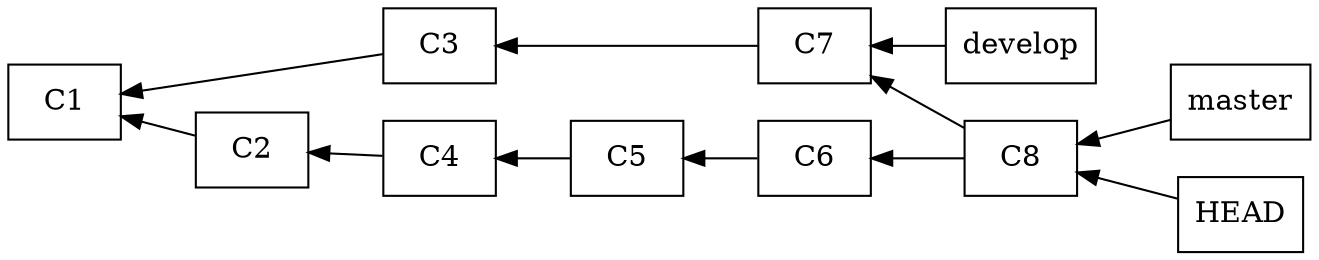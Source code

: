 digraph G {
  rankdir=RL

  node [shape=rectangle,style="fill=green!20"]
  C1
  C2
  C3
  C4
  C5
  C6
  C7
  C8
  
  node [style="fill=yellow!20"]
  develop 
  master
  HEAD

  C2 -> C1
  C3 -> C1
  C4 -> C2
  C5 -> C4
  C6 -> C5
  C7 -> C3
  C8 -> C7
  C8 -> C6

  develop -> C7
  master -> C8
  HEAD -> C8
}
